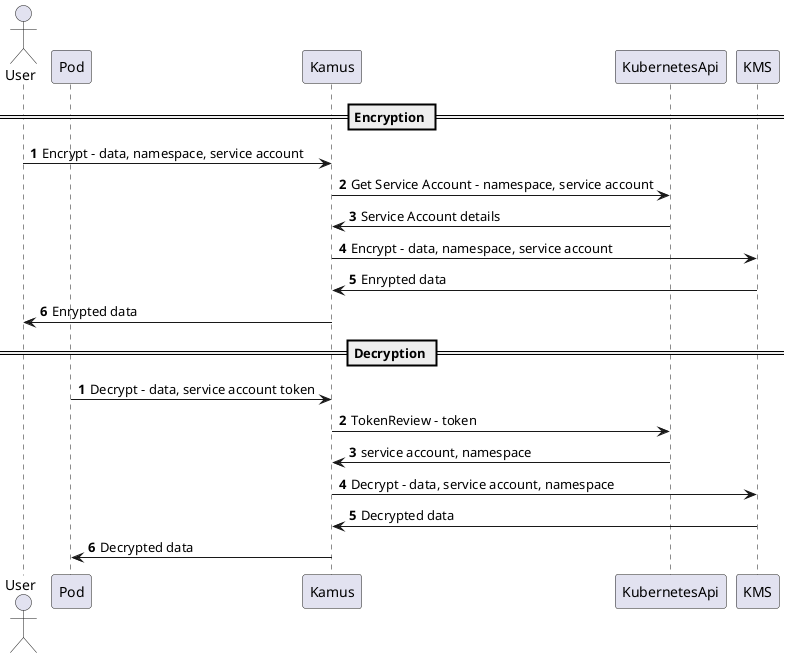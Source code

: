 @startuml

actor User 
participant Pod
participant Kamus
participant KubernetesApi
participant KMS

== Encryption ==

autonumber
User -> Kamus: Encrypt - data, namespace, service account
Kamus -> KubernetesApi: Get Service Account - namespace, service account
KubernetesApi -> Kamus: Service Account details
Kamus -> KMS: Encrypt - data, namespace, service account
KMS -> Kamus: Enrypted data
Kamus -> User: Enrypted data

== Decryption ==
autonumber 1
Pod -> Kamus: Decrypt - data, service account token
Kamus -> KubernetesApi: TokenReview - token
KubernetesApi -> Kamus: service account, namespace
Kamus -> KMS: Decrypt - data, service account, namespace
KMS -> Kamus: Decrypted data
Kamus -> Pod: Decrypted data

@enduml